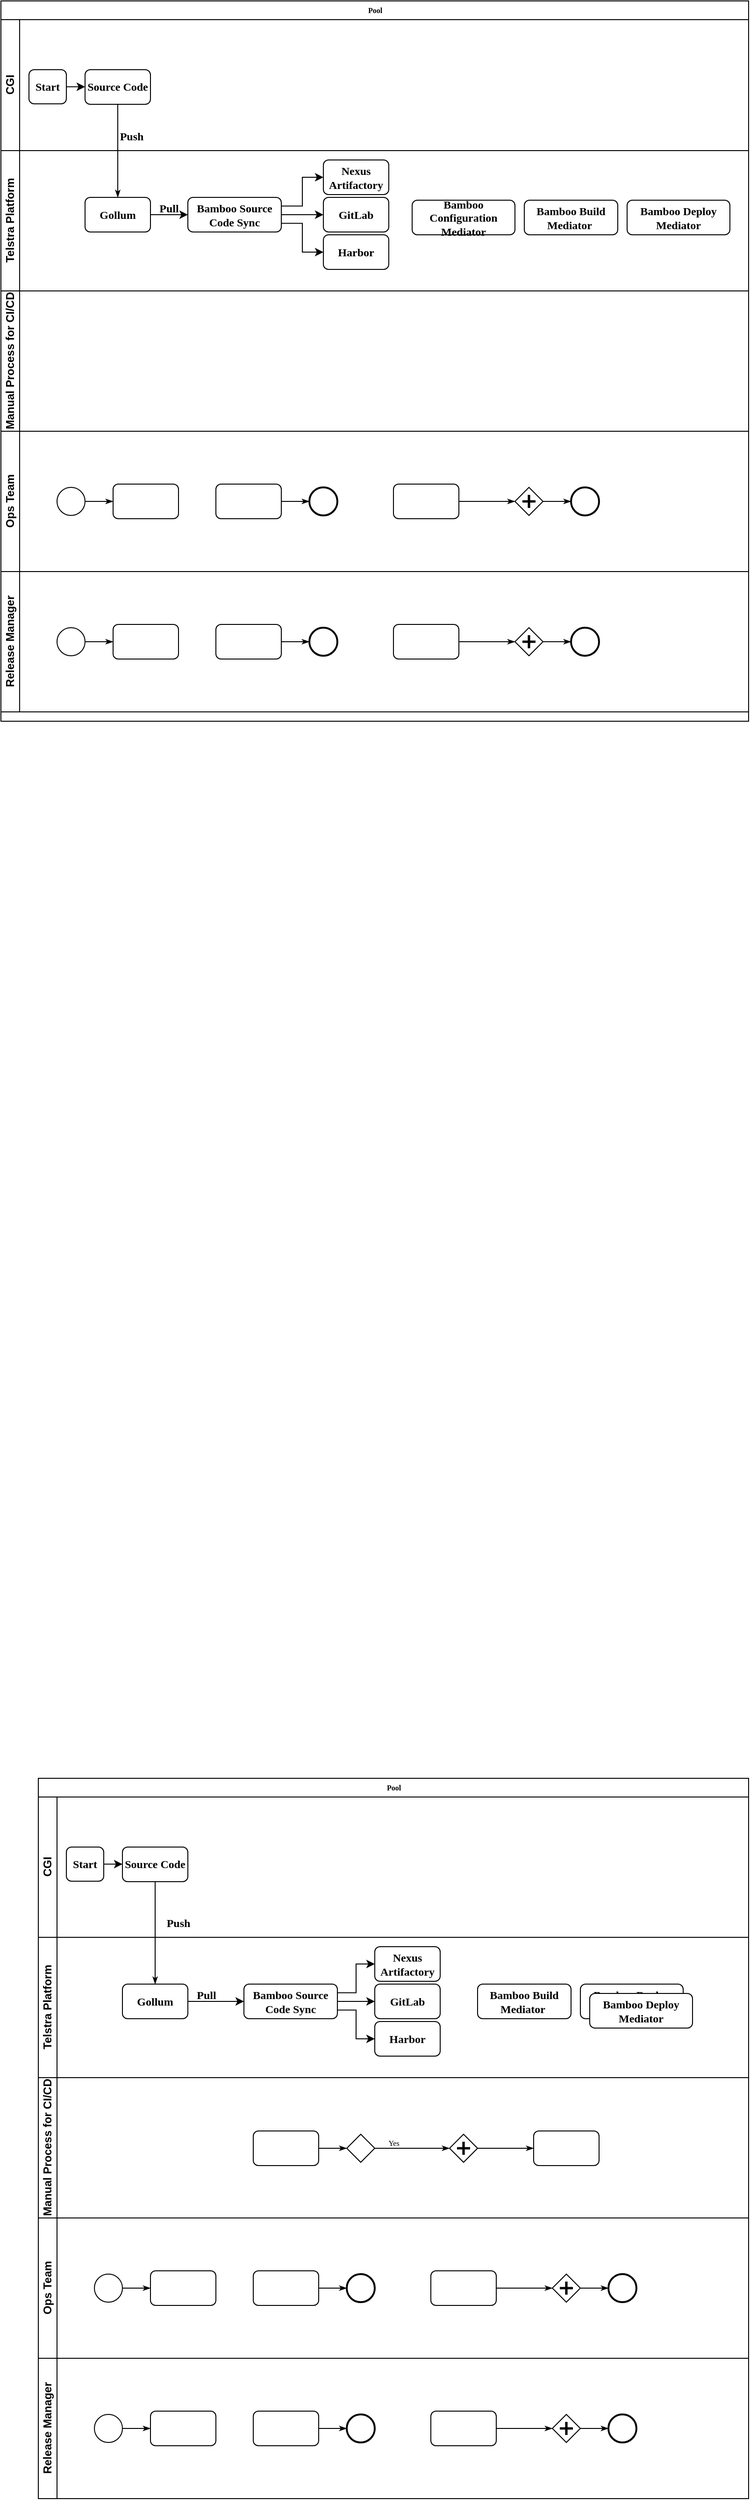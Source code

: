 <mxfile version="20.5.1" type="github">
  <diagram id="tWKk6uHT_sZjGpwcs3K3" name="Page-1">
    <mxGraphModel dx="1038" dy="1671" grid="1" gridSize="10" guides="1" tooltips="1" connect="1" arrows="1" fold="1" page="1" pageScale="1" pageWidth="850" pageHeight="1100" math="0" shadow="0">
      <root>
        <mxCell id="0" />
        <mxCell id="1" parent="0" />
        <mxCell id="MmRJExA0JZD_ZuvjlugF-1" value="Pool" style="swimlane;html=1;childLayout=stackLayout;horizontal=1;startSize=20;horizontalStack=0;rounded=0;shadow=0;labelBackgroundColor=none;strokeWidth=1;fontFamily=Verdana;fontSize=8;align=center;" parent="1" vertex="1">
          <mxGeometry x="80" y="-30" width="800" height="770" as="geometry" />
        </mxCell>
        <mxCell id="MmRJExA0JZD_ZuvjlugF-2" value="CGI" style="swimlane;html=1;startSize=20;horizontal=0;" parent="MmRJExA0JZD_ZuvjlugF-1" vertex="1">
          <mxGeometry y="20" width="800" height="140" as="geometry" />
        </mxCell>
        <mxCell id="MmRJExA0JZD_ZuvjlugF-3" value="&lt;font style=&quot;font-size: 12px;&quot;&gt;&lt;b&gt;Source Code&lt;/b&gt;&lt;/font&gt;" style="rounded=1;whiteSpace=wrap;html=1;shadow=0;labelBackgroundColor=none;strokeWidth=1;fontFamily=Verdana;fontSize=8;align=center;" parent="MmRJExA0JZD_ZuvjlugF-2" vertex="1">
          <mxGeometry x="90" y="53.5" width="70" height="37" as="geometry" />
        </mxCell>
        <mxCell id="MmRJExA0JZD_ZuvjlugF-4" style="edgeStyle=orthogonalEdgeStyle;rounded=0;orthogonalLoop=1;jettySize=auto;html=1;exitX=1;exitY=0.5;exitDx=0;exitDy=0;entryX=0;entryY=0.5;entryDx=0;entryDy=0;fontFamily=Verdana;fontSize=12;" parent="MmRJExA0JZD_ZuvjlugF-2" source="MmRJExA0JZD_ZuvjlugF-5" target="MmRJExA0JZD_ZuvjlugF-3" edge="1">
          <mxGeometry relative="1" as="geometry" />
        </mxCell>
        <mxCell id="MmRJExA0JZD_ZuvjlugF-5" value="&lt;font face=&quot;Verdana&quot;&gt;&lt;b&gt;Start&lt;/b&gt;&lt;/font&gt;" style="rounded=1;whiteSpace=wrap;html=1;" parent="MmRJExA0JZD_ZuvjlugF-2" vertex="1">
          <mxGeometry x="30" y="53.5" width="40" height="36.5" as="geometry" />
        </mxCell>
        <mxCell id="MmRJExA0JZD_ZuvjlugF-6" value="&lt;b&gt;Push&lt;/b&gt;" style="text;html=1;strokeColor=none;fillColor=none;align=center;verticalAlign=middle;whiteSpace=wrap;rounded=0;fontFamily=Verdana;fontSize=12;" parent="MmRJExA0JZD_ZuvjlugF-2" vertex="1">
          <mxGeometry x="110" y="110" width="60" height="30" as="geometry" />
        </mxCell>
        <mxCell id="MmRJExA0JZD_ZuvjlugF-7" value="Telstra Platform" style="swimlane;html=1;startSize=20;horizontal=0;" parent="MmRJExA0JZD_ZuvjlugF-1" vertex="1">
          <mxGeometry y="160" width="800" height="150" as="geometry" />
        </mxCell>
        <mxCell id="MmRJExA0JZD_ZuvjlugF-8" style="edgeStyle=orthogonalEdgeStyle;rounded=0;orthogonalLoop=1;jettySize=auto;html=1;exitX=1;exitY=0.5;exitDx=0;exitDy=0;entryX=0;entryY=0.5;entryDx=0;entryDy=0;fontFamily=Verdana;fontSize=12;" parent="MmRJExA0JZD_ZuvjlugF-7" source="MmRJExA0JZD_ZuvjlugF-9" target="MmRJExA0JZD_ZuvjlugF-13" edge="1">
          <mxGeometry relative="1" as="geometry" />
        </mxCell>
        <mxCell id="MmRJExA0JZD_ZuvjlugF-9" value="&lt;font style=&quot;font-size: 12px;&quot;&gt;&lt;b&gt;Gollum&lt;/b&gt;&lt;/font&gt;" style="rounded=1;whiteSpace=wrap;html=1;shadow=0;labelBackgroundColor=none;strokeWidth=1;fontFamily=Verdana;fontSize=8;align=center;" parent="MmRJExA0JZD_ZuvjlugF-7" vertex="1">
          <mxGeometry x="90" y="50.0" width="70" height="37" as="geometry" />
        </mxCell>
        <mxCell id="MmRJExA0JZD_ZuvjlugF-10" style="edgeStyle=orthogonalEdgeStyle;rounded=0;orthogonalLoop=1;jettySize=auto;html=1;exitX=1;exitY=0.5;exitDx=0;exitDy=0;fontFamily=Verdana;fontSize=12;" parent="MmRJExA0JZD_ZuvjlugF-7" source="MmRJExA0JZD_ZuvjlugF-13" target="MmRJExA0JZD_ZuvjlugF-14" edge="1">
          <mxGeometry relative="1" as="geometry" />
        </mxCell>
        <mxCell id="MmRJExA0JZD_ZuvjlugF-11" style="edgeStyle=orthogonalEdgeStyle;rounded=0;orthogonalLoop=1;jettySize=auto;html=1;exitX=1;exitY=0.75;exitDx=0;exitDy=0;entryX=0;entryY=0.5;entryDx=0;entryDy=0;fontFamily=Verdana;fontSize=12;" parent="MmRJExA0JZD_ZuvjlugF-7" source="MmRJExA0JZD_ZuvjlugF-13" target="MmRJExA0JZD_ZuvjlugF-16" edge="1">
          <mxGeometry relative="1" as="geometry" />
        </mxCell>
        <mxCell id="MmRJExA0JZD_ZuvjlugF-12" style="edgeStyle=orthogonalEdgeStyle;rounded=0;orthogonalLoop=1;jettySize=auto;html=1;exitX=1;exitY=0.25;exitDx=0;exitDy=0;entryX=0;entryY=0.5;entryDx=0;entryDy=0;fontFamily=Verdana;fontSize=12;" parent="MmRJExA0JZD_ZuvjlugF-7" source="MmRJExA0JZD_ZuvjlugF-13" target="MmRJExA0JZD_ZuvjlugF-15" edge="1">
          <mxGeometry relative="1" as="geometry" />
        </mxCell>
        <mxCell id="MmRJExA0JZD_ZuvjlugF-13" value="&lt;font style=&quot;font-size: 12px;&quot;&gt;&lt;b&gt;Bamboo Source Code Sync&lt;/b&gt;&lt;/font&gt;" style="rounded=1;whiteSpace=wrap;html=1;shadow=0;labelBackgroundColor=none;strokeWidth=1;fontFamily=Verdana;fontSize=8;align=center;" parent="MmRJExA0JZD_ZuvjlugF-7" vertex="1">
          <mxGeometry x="200" y="50" width="100" height="37" as="geometry" />
        </mxCell>
        <mxCell id="MmRJExA0JZD_ZuvjlugF-14" value="&lt;font style=&quot;font-size: 12px;&quot;&gt;&lt;b&gt;GitLab&lt;/b&gt;&lt;/font&gt;" style="rounded=1;whiteSpace=wrap;html=1;shadow=0;labelBackgroundColor=none;strokeWidth=1;fontFamily=Verdana;fontSize=8;align=center;" parent="MmRJExA0JZD_ZuvjlugF-7" vertex="1">
          <mxGeometry x="345" y="50.0" width="70" height="37" as="geometry" />
        </mxCell>
        <mxCell id="MmRJExA0JZD_ZuvjlugF-15" value="&lt;font style=&quot;font-size: 12px;&quot;&gt;&lt;b&gt;Nexus Artifactory&lt;/b&gt;&lt;/font&gt;" style="rounded=1;whiteSpace=wrap;html=1;shadow=0;labelBackgroundColor=none;strokeWidth=1;fontFamily=Verdana;fontSize=8;align=center;" parent="MmRJExA0JZD_ZuvjlugF-7" vertex="1">
          <mxGeometry x="345" y="10.0" width="70" height="37" as="geometry" />
        </mxCell>
        <mxCell id="MmRJExA0JZD_ZuvjlugF-16" value="&lt;font style=&quot;font-size: 12px;&quot;&gt;&lt;b&gt;Harbor&lt;/b&gt;&lt;/font&gt;" style="rounded=1;whiteSpace=wrap;html=1;shadow=0;labelBackgroundColor=none;strokeWidth=1;fontFamily=Verdana;fontSize=8;align=center;" parent="MmRJExA0JZD_ZuvjlugF-7" vertex="1">
          <mxGeometry x="345" y="90.0" width="70" height="37" as="geometry" />
        </mxCell>
        <mxCell id="MmRJExA0JZD_ZuvjlugF-17" value="&lt;font style=&quot;font-size: 12px;&quot;&gt;&lt;b&gt;Bamboo Build Mediator&amp;nbsp;&lt;/b&gt;&lt;/font&gt;" style="rounded=1;whiteSpace=wrap;html=1;shadow=0;labelBackgroundColor=none;strokeWidth=1;fontFamily=Verdana;fontSize=8;align=center;" parent="MmRJExA0JZD_ZuvjlugF-7" vertex="1">
          <mxGeometry x="560" y="53" width="100" height="37" as="geometry" />
        </mxCell>
        <mxCell id="MmRJExA0JZD_ZuvjlugF-18" value="&lt;b&gt;Pull&lt;/b&gt;" style="text;html=1;strokeColor=none;fillColor=none;align=center;verticalAlign=middle;whiteSpace=wrap;rounded=0;fontFamily=Verdana;fontSize=12;" parent="MmRJExA0JZD_ZuvjlugF-7" vertex="1">
          <mxGeometry x="150" y="47" width="60" height="30" as="geometry" />
        </mxCell>
        <mxCell id="MmRJExA0JZD_ZuvjlugF-19" value="&lt;font style=&quot;font-size: 12px;&quot;&gt;&lt;b&gt;Bamboo Deploy Mediator&lt;/b&gt;&lt;/font&gt;" style="rounded=1;whiteSpace=wrap;html=1;shadow=0;labelBackgroundColor=none;strokeWidth=1;fontFamily=Verdana;fontSize=8;align=center;" parent="MmRJExA0JZD_ZuvjlugF-7" vertex="1">
          <mxGeometry x="670" y="53" width="110" height="37" as="geometry" />
        </mxCell>
        <mxCell id="MmRJExA0JZD_ZuvjlugF-53" value="&lt;font style=&quot;font-size: 12px;&quot;&gt;&lt;b&gt;Bamboo Configuration Mediator&lt;/b&gt;&lt;/font&gt;" style="rounded=1;whiteSpace=wrap;html=1;shadow=0;labelBackgroundColor=none;strokeWidth=1;fontFamily=Verdana;fontSize=8;align=center;" parent="MmRJExA0JZD_ZuvjlugF-7" vertex="1">
          <mxGeometry x="440" y="53" width="110" height="37" as="geometry" />
        </mxCell>
        <mxCell id="MmRJExA0JZD_ZuvjlugF-20" value="Manual Process for CI/CD" style="swimlane;html=1;startSize=20;horizontal=0;" parent="MmRJExA0JZD_ZuvjlugF-1" vertex="1">
          <mxGeometry y="310" width="800" height="150" as="geometry" />
        </mxCell>
        <mxCell id="MmRJExA0JZD_ZuvjlugF-28" style="edgeStyle=orthogonalEdgeStyle;rounded=0;html=1;labelBackgroundColor=none;startArrow=none;startFill=0;startSize=5;endArrow=classicThin;endFill=1;endSize=5;jettySize=auto;orthogonalLoop=1;strokeWidth=1;fontFamily=Verdana;fontSize=8" parent="MmRJExA0JZD_ZuvjlugF-1" source="MmRJExA0JZD_ZuvjlugF-3" target="MmRJExA0JZD_ZuvjlugF-9" edge="1">
          <mxGeometry relative="1" as="geometry" />
        </mxCell>
        <mxCell id="MmRJExA0JZD_ZuvjlugF-29" value="Ops Team" style="swimlane;html=1;startSize=20;horizontal=0;" parent="MmRJExA0JZD_ZuvjlugF-1" vertex="1">
          <mxGeometry y="460" width="800" height="150" as="geometry" />
        </mxCell>
        <mxCell id="MmRJExA0JZD_ZuvjlugF-30" style="edgeStyle=orthogonalEdgeStyle;rounded=0;html=1;labelBackgroundColor=none;startArrow=none;startFill=0;startSize=5;endArrow=classicThin;endFill=1;endSize=5;jettySize=auto;orthogonalLoop=1;strokeWidth=1;fontFamily=Verdana;fontSize=8" parent="MmRJExA0JZD_ZuvjlugF-29" source="MmRJExA0JZD_ZuvjlugF-31" target="MmRJExA0JZD_ZuvjlugF-32" edge="1">
          <mxGeometry relative="1" as="geometry" />
        </mxCell>
        <mxCell id="MmRJExA0JZD_ZuvjlugF-31" value="" style="ellipse;whiteSpace=wrap;html=1;rounded=0;shadow=0;labelBackgroundColor=none;strokeWidth=1;fontFamily=Verdana;fontSize=8;align=center;" parent="MmRJExA0JZD_ZuvjlugF-29" vertex="1">
          <mxGeometry x="60" y="60" width="30" height="30" as="geometry" />
        </mxCell>
        <mxCell id="MmRJExA0JZD_ZuvjlugF-32" value="" style="rounded=1;whiteSpace=wrap;html=1;shadow=0;labelBackgroundColor=none;strokeWidth=1;fontFamily=Verdana;fontSize=8;align=center;" parent="MmRJExA0JZD_ZuvjlugF-29" vertex="1">
          <mxGeometry x="120" y="56.5" width="70" height="37" as="geometry" />
        </mxCell>
        <mxCell id="MmRJExA0JZD_ZuvjlugF-33" style="edgeStyle=orthogonalEdgeStyle;rounded=0;html=1;labelBackgroundColor=none;startArrow=none;startFill=0;startSize=5;endArrow=classicThin;endFill=1;endSize=5;jettySize=auto;orthogonalLoop=1;strokeWidth=1;fontFamily=Verdana;fontSize=8" parent="MmRJExA0JZD_ZuvjlugF-29" source="MmRJExA0JZD_ZuvjlugF-34" target="MmRJExA0JZD_ZuvjlugF-35" edge="1">
          <mxGeometry relative="1" as="geometry" />
        </mxCell>
        <mxCell id="MmRJExA0JZD_ZuvjlugF-34" value="" style="rounded=1;whiteSpace=wrap;html=1;shadow=0;labelBackgroundColor=none;strokeWidth=1;fontFamily=Verdana;fontSize=8;align=center;" parent="MmRJExA0JZD_ZuvjlugF-29" vertex="1">
          <mxGeometry x="230" y="56.5" width="70" height="37" as="geometry" />
        </mxCell>
        <mxCell id="MmRJExA0JZD_ZuvjlugF-35" value="" style="ellipse;whiteSpace=wrap;html=1;rounded=0;shadow=0;labelBackgroundColor=none;strokeWidth=2;fontFamily=Verdana;fontSize=8;align=center;" parent="MmRJExA0JZD_ZuvjlugF-29" vertex="1">
          <mxGeometry x="330" y="60" width="30" height="30" as="geometry" />
        </mxCell>
        <mxCell id="MmRJExA0JZD_ZuvjlugF-36" style="edgeStyle=orthogonalEdgeStyle;rounded=0;html=1;entryX=0;entryY=0.5;labelBackgroundColor=none;startArrow=none;startFill=0;startSize=5;endArrow=classicThin;endFill=1;endSize=5;jettySize=auto;orthogonalLoop=1;strokeWidth=1;fontFamily=Verdana;fontSize=8" parent="MmRJExA0JZD_ZuvjlugF-29" source="MmRJExA0JZD_ZuvjlugF-37" target="MmRJExA0JZD_ZuvjlugF-39" edge="1">
          <mxGeometry relative="1" as="geometry" />
        </mxCell>
        <mxCell id="MmRJExA0JZD_ZuvjlugF-37" value="" style="rounded=1;whiteSpace=wrap;html=1;shadow=0;labelBackgroundColor=none;strokeWidth=1;fontFamily=Verdana;fontSize=8;align=center;" parent="MmRJExA0JZD_ZuvjlugF-29" vertex="1">
          <mxGeometry x="420" y="56.5" width="70" height="37" as="geometry" />
        </mxCell>
        <mxCell id="MmRJExA0JZD_ZuvjlugF-38" style="edgeStyle=orthogonalEdgeStyle;rounded=0;html=1;labelBackgroundColor=none;startArrow=none;startFill=0;startSize=5;endArrow=classicThin;endFill=1;endSize=5;jettySize=auto;orthogonalLoop=1;strokeWidth=1;fontFamily=Verdana;fontSize=8" parent="MmRJExA0JZD_ZuvjlugF-29" source="MmRJExA0JZD_ZuvjlugF-39" target="MmRJExA0JZD_ZuvjlugF-40" edge="1">
          <mxGeometry relative="1" as="geometry" />
        </mxCell>
        <mxCell id="MmRJExA0JZD_ZuvjlugF-39" value="" style="shape=mxgraph.bpmn.shape;html=1;verticalLabelPosition=bottom;labelBackgroundColor=#ffffff;verticalAlign=top;perimeter=rhombusPerimeter;background=gateway;outline=none;symbol=parallelGw;rounded=1;shadow=0;strokeWidth=1;fontFamily=Verdana;fontSize=8;align=center;" parent="MmRJExA0JZD_ZuvjlugF-29" vertex="1">
          <mxGeometry x="550" y="60" width="30" height="30" as="geometry" />
        </mxCell>
        <mxCell id="MmRJExA0JZD_ZuvjlugF-40" value="" style="ellipse;whiteSpace=wrap;html=1;rounded=0;shadow=0;labelBackgroundColor=none;strokeWidth=2;fontFamily=Verdana;fontSize=8;align=center;" parent="MmRJExA0JZD_ZuvjlugF-29" vertex="1">
          <mxGeometry x="610" y="60" width="30" height="30" as="geometry" />
        </mxCell>
        <mxCell id="MmRJExA0JZD_ZuvjlugF-41" value="Release Manager" style="swimlane;html=1;startSize=20;horizontal=0;" parent="MmRJExA0JZD_ZuvjlugF-1" vertex="1">
          <mxGeometry y="610" width="800" height="150" as="geometry" />
        </mxCell>
        <mxCell id="MmRJExA0JZD_ZuvjlugF-42" style="edgeStyle=orthogonalEdgeStyle;rounded=0;html=1;labelBackgroundColor=none;startArrow=none;startFill=0;startSize=5;endArrow=classicThin;endFill=1;endSize=5;jettySize=auto;orthogonalLoop=1;strokeWidth=1;fontFamily=Verdana;fontSize=8" parent="MmRJExA0JZD_ZuvjlugF-41" source="MmRJExA0JZD_ZuvjlugF-43" target="MmRJExA0JZD_ZuvjlugF-44" edge="1">
          <mxGeometry relative="1" as="geometry" />
        </mxCell>
        <mxCell id="MmRJExA0JZD_ZuvjlugF-43" value="" style="ellipse;whiteSpace=wrap;html=1;rounded=0;shadow=0;labelBackgroundColor=none;strokeWidth=1;fontFamily=Verdana;fontSize=8;align=center;" parent="MmRJExA0JZD_ZuvjlugF-41" vertex="1">
          <mxGeometry x="60" y="60" width="30" height="30" as="geometry" />
        </mxCell>
        <mxCell id="MmRJExA0JZD_ZuvjlugF-44" value="" style="rounded=1;whiteSpace=wrap;html=1;shadow=0;labelBackgroundColor=none;strokeWidth=1;fontFamily=Verdana;fontSize=8;align=center;" parent="MmRJExA0JZD_ZuvjlugF-41" vertex="1">
          <mxGeometry x="120" y="56.5" width="70" height="37" as="geometry" />
        </mxCell>
        <mxCell id="MmRJExA0JZD_ZuvjlugF-45" style="edgeStyle=orthogonalEdgeStyle;rounded=0;html=1;labelBackgroundColor=none;startArrow=none;startFill=0;startSize=5;endArrow=classicThin;endFill=1;endSize=5;jettySize=auto;orthogonalLoop=1;strokeWidth=1;fontFamily=Verdana;fontSize=8" parent="MmRJExA0JZD_ZuvjlugF-41" source="MmRJExA0JZD_ZuvjlugF-46" target="MmRJExA0JZD_ZuvjlugF-47" edge="1">
          <mxGeometry relative="1" as="geometry" />
        </mxCell>
        <mxCell id="MmRJExA0JZD_ZuvjlugF-46" value="" style="rounded=1;whiteSpace=wrap;html=1;shadow=0;labelBackgroundColor=none;strokeWidth=1;fontFamily=Verdana;fontSize=8;align=center;" parent="MmRJExA0JZD_ZuvjlugF-41" vertex="1">
          <mxGeometry x="230" y="56.5" width="70" height="37" as="geometry" />
        </mxCell>
        <mxCell id="MmRJExA0JZD_ZuvjlugF-47" value="" style="ellipse;whiteSpace=wrap;html=1;rounded=0;shadow=0;labelBackgroundColor=none;strokeWidth=2;fontFamily=Verdana;fontSize=8;align=center;" parent="MmRJExA0JZD_ZuvjlugF-41" vertex="1">
          <mxGeometry x="330" y="60" width="30" height="30" as="geometry" />
        </mxCell>
        <mxCell id="MmRJExA0JZD_ZuvjlugF-48" style="edgeStyle=orthogonalEdgeStyle;rounded=0;html=1;entryX=0;entryY=0.5;labelBackgroundColor=none;startArrow=none;startFill=0;startSize=5;endArrow=classicThin;endFill=1;endSize=5;jettySize=auto;orthogonalLoop=1;strokeWidth=1;fontFamily=Verdana;fontSize=8" parent="MmRJExA0JZD_ZuvjlugF-41" source="MmRJExA0JZD_ZuvjlugF-49" target="MmRJExA0JZD_ZuvjlugF-51" edge="1">
          <mxGeometry relative="1" as="geometry" />
        </mxCell>
        <mxCell id="MmRJExA0JZD_ZuvjlugF-49" value="" style="rounded=1;whiteSpace=wrap;html=1;shadow=0;labelBackgroundColor=none;strokeWidth=1;fontFamily=Verdana;fontSize=8;align=center;" parent="MmRJExA0JZD_ZuvjlugF-41" vertex="1">
          <mxGeometry x="420" y="56.5" width="70" height="37" as="geometry" />
        </mxCell>
        <mxCell id="MmRJExA0JZD_ZuvjlugF-50" style="edgeStyle=orthogonalEdgeStyle;rounded=0;html=1;labelBackgroundColor=none;startArrow=none;startFill=0;startSize=5;endArrow=classicThin;endFill=1;endSize=5;jettySize=auto;orthogonalLoop=1;strokeWidth=1;fontFamily=Verdana;fontSize=8" parent="MmRJExA0JZD_ZuvjlugF-41" source="MmRJExA0JZD_ZuvjlugF-51" target="MmRJExA0JZD_ZuvjlugF-52" edge="1">
          <mxGeometry relative="1" as="geometry" />
        </mxCell>
        <mxCell id="MmRJExA0JZD_ZuvjlugF-51" value="" style="shape=mxgraph.bpmn.shape;html=1;verticalLabelPosition=bottom;labelBackgroundColor=#ffffff;verticalAlign=top;perimeter=rhombusPerimeter;background=gateway;outline=none;symbol=parallelGw;rounded=1;shadow=0;strokeWidth=1;fontFamily=Verdana;fontSize=8;align=center;" parent="MmRJExA0JZD_ZuvjlugF-41" vertex="1">
          <mxGeometry x="550" y="60" width="30" height="30" as="geometry" />
        </mxCell>
        <mxCell id="MmRJExA0JZD_ZuvjlugF-52" value="" style="ellipse;whiteSpace=wrap;html=1;rounded=0;shadow=0;labelBackgroundColor=none;strokeWidth=2;fontFamily=Verdana;fontSize=8;align=center;" parent="MmRJExA0JZD_ZuvjlugF-41" vertex="1">
          <mxGeometry x="610" y="60" width="30" height="30" as="geometry" />
        </mxCell>
        <mxCell id="lSX5tmDh1wUHEcbnx8xC-32" value="Pool" style="swimlane;html=1;childLayout=stackLayout;horizontal=1;startSize=20;horizontalStack=0;rounded=0;shadow=0;labelBackgroundColor=none;strokeWidth=1;fontFamily=Verdana;fontSize=8;align=center;" vertex="1" parent="1">
          <mxGeometry x="120" y="1870" width="760" height="770" as="geometry" />
        </mxCell>
        <mxCell id="lSX5tmDh1wUHEcbnx8xC-33" value="CGI" style="swimlane;html=1;startSize=20;horizontal=0;" vertex="1" parent="lSX5tmDh1wUHEcbnx8xC-32">
          <mxGeometry y="20" width="760" height="150" as="geometry" />
        </mxCell>
        <mxCell id="lSX5tmDh1wUHEcbnx8xC-34" value="&lt;font style=&quot;font-size: 12px;&quot;&gt;&lt;b&gt;Source Code&lt;/b&gt;&lt;/font&gt;" style="rounded=1;whiteSpace=wrap;html=1;shadow=0;labelBackgroundColor=none;strokeWidth=1;fontFamily=Verdana;fontSize=8;align=center;" vertex="1" parent="lSX5tmDh1wUHEcbnx8xC-33">
          <mxGeometry x="90" y="53.5" width="70" height="37" as="geometry" />
        </mxCell>
        <mxCell id="lSX5tmDh1wUHEcbnx8xC-35" style="edgeStyle=orthogonalEdgeStyle;rounded=0;orthogonalLoop=1;jettySize=auto;html=1;exitX=1;exitY=0.5;exitDx=0;exitDy=0;entryX=0;entryY=0.5;entryDx=0;entryDy=0;fontFamily=Verdana;fontSize=12;" edge="1" parent="lSX5tmDh1wUHEcbnx8xC-33" source="lSX5tmDh1wUHEcbnx8xC-36" target="lSX5tmDh1wUHEcbnx8xC-34">
          <mxGeometry relative="1" as="geometry" />
        </mxCell>
        <mxCell id="lSX5tmDh1wUHEcbnx8xC-36" value="&lt;font face=&quot;Verdana&quot;&gt;&lt;b&gt;Start&lt;/b&gt;&lt;/font&gt;" style="rounded=1;whiteSpace=wrap;html=1;" vertex="1" parent="lSX5tmDh1wUHEcbnx8xC-33">
          <mxGeometry x="30" y="53.5" width="40" height="36.5" as="geometry" />
        </mxCell>
        <mxCell id="lSX5tmDh1wUHEcbnx8xC-37" value="&lt;b&gt;Push&lt;/b&gt;" style="text;html=1;strokeColor=none;fillColor=none;align=center;verticalAlign=middle;whiteSpace=wrap;rounded=0;fontFamily=Verdana;fontSize=12;" vertex="1" parent="lSX5tmDh1wUHEcbnx8xC-33">
          <mxGeometry x="120" y="120" width="60" height="30" as="geometry" />
        </mxCell>
        <mxCell id="lSX5tmDh1wUHEcbnx8xC-38" value="Telstra Platform" style="swimlane;html=1;startSize=20;horizontal=0;" vertex="1" parent="lSX5tmDh1wUHEcbnx8xC-32">
          <mxGeometry y="170" width="760" height="150" as="geometry" />
        </mxCell>
        <mxCell id="lSX5tmDh1wUHEcbnx8xC-39" style="edgeStyle=orthogonalEdgeStyle;rounded=0;orthogonalLoop=1;jettySize=auto;html=1;exitX=1;exitY=0.5;exitDx=0;exitDy=0;entryX=0;entryY=0.5;entryDx=0;entryDy=0;fontFamily=Verdana;fontSize=12;" edge="1" parent="lSX5tmDh1wUHEcbnx8xC-38" source="lSX5tmDh1wUHEcbnx8xC-40" target="lSX5tmDh1wUHEcbnx8xC-44">
          <mxGeometry relative="1" as="geometry" />
        </mxCell>
        <mxCell id="lSX5tmDh1wUHEcbnx8xC-40" value="&lt;font style=&quot;font-size: 12px;&quot;&gt;&lt;b&gt;Gollum&lt;/b&gt;&lt;/font&gt;" style="rounded=1;whiteSpace=wrap;html=1;shadow=0;labelBackgroundColor=none;strokeWidth=1;fontFamily=Verdana;fontSize=8;align=center;" vertex="1" parent="lSX5tmDh1wUHEcbnx8xC-38">
          <mxGeometry x="90" y="50.0" width="70" height="37" as="geometry" />
        </mxCell>
        <mxCell id="lSX5tmDh1wUHEcbnx8xC-41" style="edgeStyle=orthogonalEdgeStyle;rounded=0;orthogonalLoop=1;jettySize=auto;html=1;exitX=1;exitY=0.5;exitDx=0;exitDy=0;fontFamily=Verdana;fontSize=12;" edge="1" parent="lSX5tmDh1wUHEcbnx8xC-38" source="lSX5tmDh1wUHEcbnx8xC-44" target="lSX5tmDh1wUHEcbnx8xC-45">
          <mxGeometry relative="1" as="geometry" />
        </mxCell>
        <mxCell id="lSX5tmDh1wUHEcbnx8xC-42" style="edgeStyle=orthogonalEdgeStyle;rounded=0;orthogonalLoop=1;jettySize=auto;html=1;exitX=1;exitY=0.75;exitDx=0;exitDy=0;entryX=0;entryY=0.5;entryDx=0;entryDy=0;fontFamily=Verdana;fontSize=12;" edge="1" parent="lSX5tmDh1wUHEcbnx8xC-38" source="lSX5tmDh1wUHEcbnx8xC-44" target="lSX5tmDh1wUHEcbnx8xC-47">
          <mxGeometry relative="1" as="geometry" />
        </mxCell>
        <mxCell id="lSX5tmDh1wUHEcbnx8xC-43" style="edgeStyle=orthogonalEdgeStyle;rounded=0;orthogonalLoop=1;jettySize=auto;html=1;exitX=1;exitY=0.25;exitDx=0;exitDy=0;entryX=0;entryY=0.5;entryDx=0;entryDy=0;fontFamily=Verdana;fontSize=12;" edge="1" parent="lSX5tmDh1wUHEcbnx8xC-38" source="lSX5tmDh1wUHEcbnx8xC-44" target="lSX5tmDh1wUHEcbnx8xC-46">
          <mxGeometry relative="1" as="geometry" />
        </mxCell>
        <mxCell id="lSX5tmDh1wUHEcbnx8xC-44" value="&lt;font style=&quot;font-size: 12px;&quot;&gt;&lt;b&gt;Bamboo Source Code Sync&lt;/b&gt;&lt;/font&gt;" style="rounded=1;whiteSpace=wrap;html=1;shadow=0;labelBackgroundColor=none;strokeWidth=1;fontFamily=Verdana;fontSize=8;align=center;" vertex="1" parent="lSX5tmDh1wUHEcbnx8xC-38">
          <mxGeometry x="220" y="50" width="100" height="37" as="geometry" />
        </mxCell>
        <mxCell id="lSX5tmDh1wUHEcbnx8xC-45" value="&lt;font style=&quot;font-size: 12px;&quot;&gt;&lt;b&gt;GitLab&lt;/b&gt;&lt;/font&gt;" style="rounded=1;whiteSpace=wrap;html=1;shadow=0;labelBackgroundColor=none;strokeWidth=1;fontFamily=Verdana;fontSize=8;align=center;" vertex="1" parent="lSX5tmDh1wUHEcbnx8xC-38">
          <mxGeometry x="360" y="50.0" width="70" height="37" as="geometry" />
        </mxCell>
        <mxCell id="lSX5tmDh1wUHEcbnx8xC-46" value="&lt;font style=&quot;font-size: 12px;&quot;&gt;&lt;b&gt;Nexus Artifactory&lt;/b&gt;&lt;/font&gt;" style="rounded=1;whiteSpace=wrap;html=1;shadow=0;labelBackgroundColor=none;strokeWidth=1;fontFamily=Verdana;fontSize=8;align=center;" vertex="1" parent="lSX5tmDh1wUHEcbnx8xC-38">
          <mxGeometry x="360" y="10.0" width="70" height="37" as="geometry" />
        </mxCell>
        <mxCell id="lSX5tmDh1wUHEcbnx8xC-47" value="&lt;font style=&quot;font-size: 12px;&quot;&gt;&lt;b&gt;Harbor&lt;/b&gt;&lt;/font&gt;" style="rounded=1;whiteSpace=wrap;html=1;shadow=0;labelBackgroundColor=none;strokeWidth=1;fontFamily=Verdana;fontSize=8;align=center;" vertex="1" parent="lSX5tmDh1wUHEcbnx8xC-38">
          <mxGeometry x="360" y="90.0" width="70" height="37" as="geometry" />
        </mxCell>
        <mxCell id="lSX5tmDh1wUHEcbnx8xC-48" value="&lt;font style=&quot;font-size: 12px;&quot;&gt;&lt;b&gt;Bamboo Build Mediator&amp;nbsp;&lt;/b&gt;&lt;/font&gt;" style="rounded=1;whiteSpace=wrap;html=1;shadow=0;labelBackgroundColor=none;strokeWidth=1;fontFamily=Verdana;fontSize=8;align=center;" vertex="1" parent="lSX5tmDh1wUHEcbnx8xC-38">
          <mxGeometry x="470" y="50" width="100" height="37" as="geometry" />
        </mxCell>
        <mxCell id="lSX5tmDh1wUHEcbnx8xC-49" value="&lt;b&gt;Pull&lt;/b&gt;" style="text;html=1;strokeColor=none;fillColor=none;align=center;verticalAlign=middle;whiteSpace=wrap;rounded=0;fontFamily=Verdana;fontSize=12;" vertex="1" parent="lSX5tmDh1wUHEcbnx8xC-38">
          <mxGeometry x="150" y="47" width="60" height="30" as="geometry" />
        </mxCell>
        <mxCell id="lSX5tmDh1wUHEcbnx8xC-50" value="&lt;font style=&quot;font-size: 12px;&quot;&gt;&lt;b&gt;Bamboo Deploy Mediator&lt;/b&gt;&lt;/font&gt;" style="rounded=1;whiteSpace=wrap;html=1;shadow=0;labelBackgroundColor=none;strokeWidth=1;fontFamily=Verdana;fontSize=8;align=center;" vertex="1" parent="lSX5tmDh1wUHEcbnx8xC-38">
          <mxGeometry x="580" y="50" width="110" height="37" as="geometry" />
        </mxCell>
        <mxCell id="lSX5tmDh1wUHEcbnx8xC-51" value="&lt;font style=&quot;font-size: 12px;&quot;&gt;&lt;b&gt;Bamboo Deploy Mediator&lt;/b&gt;&lt;/font&gt;" style="rounded=1;whiteSpace=wrap;html=1;shadow=0;labelBackgroundColor=none;strokeWidth=1;fontFamily=Verdana;fontSize=8;align=center;" vertex="1" parent="lSX5tmDh1wUHEcbnx8xC-38">
          <mxGeometry x="590" y="60" width="110" height="37" as="geometry" />
        </mxCell>
        <mxCell id="lSX5tmDh1wUHEcbnx8xC-52" value="Manual Process for CI/CD" style="swimlane;html=1;startSize=20;horizontal=0;" vertex="1" parent="lSX5tmDh1wUHEcbnx8xC-32">
          <mxGeometry y="320" width="760" height="150" as="geometry" />
        </mxCell>
        <mxCell id="lSX5tmDh1wUHEcbnx8xC-53" style="edgeStyle=orthogonalEdgeStyle;rounded=0;html=1;labelBackgroundColor=none;startArrow=none;startFill=0;startSize=5;endArrow=classicThin;endFill=1;endSize=5;jettySize=auto;orthogonalLoop=1;strokeWidth=1;fontFamily=Verdana;fontSize=8;" edge="1" parent="lSX5tmDh1wUHEcbnx8xC-52" source="lSX5tmDh1wUHEcbnx8xC-54" target="lSX5tmDh1wUHEcbnx8xC-56">
          <mxGeometry relative="1" as="geometry" />
        </mxCell>
        <mxCell id="lSX5tmDh1wUHEcbnx8xC-54" value="" style="rounded=1;whiteSpace=wrap;html=1;shadow=0;labelBackgroundColor=none;strokeWidth=1;fontFamily=Verdana;fontSize=8;align=center;" vertex="1" parent="lSX5tmDh1wUHEcbnx8xC-52">
          <mxGeometry x="230" y="57.0" width="70" height="37" as="geometry" />
        </mxCell>
        <mxCell id="lSX5tmDh1wUHEcbnx8xC-55" value="Yes" style="edgeStyle=orthogonalEdgeStyle;rounded=0;html=1;entryX=0;entryY=0.5;labelBackgroundColor=none;startArrow=none;startFill=0;startSize=5;endArrow=classicThin;endFill=1;endSize=5;jettySize=auto;orthogonalLoop=1;strokeWidth=1;fontFamily=Verdana;fontSize=8" edge="1" parent="lSX5tmDh1wUHEcbnx8xC-52" source="lSX5tmDh1wUHEcbnx8xC-56" target="lSX5tmDh1wUHEcbnx8xC-58">
          <mxGeometry x="-0.501" y="6" relative="1" as="geometry">
            <mxPoint as="offset" />
          </mxGeometry>
        </mxCell>
        <mxCell id="lSX5tmDh1wUHEcbnx8xC-56" value="" style="strokeWidth=1;html=1;shape=mxgraph.flowchart.decision;whiteSpace=wrap;rounded=1;shadow=0;labelBackgroundColor=none;fontFamily=Verdana;fontSize=8;align=center;" vertex="1" parent="lSX5tmDh1wUHEcbnx8xC-52">
          <mxGeometry x="330" y="60.5" width="30" height="30" as="geometry" />
        </mxCell>
        <mxCell id="lSX5tmDh1wUHEcbnx8xC-57" style="edgeStyle=orthogonalEdgeStyle;rounded=0;html=1;labelBackgroundColor=none;startArrow=none;startFill=0;startSize=5;endArrow=classicThin;endFill=1;endSize=5;jettySize=auto;orthogonalLoop=1;strokeColor=#000000;strokeWidth=1;fontFamily=Verdana;fontSize=8;fontColor=#000000;" edge="1" parent="lSX5tmDh1wUHEcbnx8xC-52" source="lSX5tmDh1wUHEcbnx8xC-58" target="lSX5tmDh1wUHEcbnx8xC-59">
          <mxGeometry relative="1" as="geometry" />
        </mxCell>
        <mxCell id="lSX5tmDh1wUHEcbnx8xC-58" value="" style="shape=mxgraph.bpmn.shape;html=1;verticalLabelPosition=bottom;labelBackgroundColor=#ffffff;verticalAlign=top;perimeter=rhombusPerimeter;background=gateway;outline=none;symbol=parallelGw;rounded=1;shadow=0;strokeWidth=1;fontFamily=Verdana;fontSize=8;align=center;" vertex="1" parent="lSX5tmDh1wUHEcbnx8xC-52">
          <mxGeometry x="440" y="60.5" width="30" height="30" as="geometry" />
        </mxCell>
        <mxCell id="lSX5tmDh1wUHEcbnx8xC-59" value="" style="rounded=1;whiteSpace=wrap;html=1;shadow=0;labelBackgroundColor=none;strokeWidth=1;fontFamily=Verdana;fontSize=8;align=center;" vertex="1" parent="lSX5tmDh1wUHEcbnx8xC-52">
          <mxGeometry x="530" y="57" width="70" height="37" as="geometry" />
        </mxCell>
        <mxCell id="lSX5tmDh1wUHEcbnx8xC-60" style="edgeStyle=orthogonalEdgeStyle;rounded=0;html=1;labelBackgroundColor=none;startArrow=none;startFill=0;startSize=5;endArrow=classicThin;endFill=1;endSize=5;jettySize=auto;orthogonalLoop=1;strokeWidth=1;fontFamily=Verdana;fontSize=8" edge="1" parent="lSX5tmDh1wUHEcbnx8xC-32" source="lSX5tmDh1wUHEcbnx8xC-34" target="lSX5tmDh1wUHEcbnx8xC-40">
          <mxGeometry relative="1" as="geometry" />
        </mxCell>
        <mxCell id="lSX5tmDh1wUHEcbnx8xC-61" value="Ops Team" style="swimlane;html=1;startSize=20;horizontal=0;" vertex="1" parent="lSX5tmDh1wUHEcbnx8xC-32">
          <mxGeometry y="470" width="760" height="150" as="geometry" />
        </mxCell>
        <mxCell id="lSX5tmDh1wUHEcbnx8xC-62" style="edgeStyle=orthogonalEdgeStyle;rounded=0;html=1;labelBackgroundColor=none;startArrow=none;startFill=0;startSize=5;endArrow=classicThin;endFill=1;endSize=5;jettySize=auto;orthogonalLoop=1;strokeWidth=1;fontFamily=Verdana;fontSize=8" edge="1" parent="lSX5tmDh1wUHEcbnx8xC-61" source="lSX5tmDh1wUHEcbnx8xC-63" target="lSX5tmDh1wUHEcbnx8xC-64">
          <mxGeometry relative="1" as="geometry" />
        </mxCell>
        <mxCell id="lSX5tmDh1wUHEcbnx8xC-63" value="" style="ellipse;whiteSpace=wrap;html=1;rounded=0;shadow=0;labelBackgroundColor=none;strokeWidth=1;fontFamily=Verdana;fontSize=8;align=center;" vertex="1" parent="lSX5tmDh1wUHEcbnx8xC-61">
          <mxGeometry x="60" y="60" width="30" height="30" as="geometry" />
        </mxCell>
        <mxCell id="lSX5tmDh1wUHEcbnx8xC-64" value="" style="rounded=1;whiteSpace=wrap;html=1;shadow=0;labelBackgroundColor=none;strokeWidth=1;fontFamily=Verdana;fontSize=8;align=center;" vertex="1" parent="lSX5tmDh1wUHEcbnx8xC-61">
          <mxGeometry x="120" y="56.5" width="70" height="37" as="geometry" />
        </mxCell>
        <mxCell id="lSX5tmDh1wUHEcbnx8xC-65" style="edgeStyle=orthogonalEdgeStyle;rounded=0;html=1;labelBackgroundColor=none;startArrow=none;startFill=0;startSize=5;endArrow=classicThin;endFill=1;endSize=5;jettySize=auto;orthogonalLoop=1;strokeWidth=1;fontFamily=Verdana;fontSize=8" edge="1" parent="lSX5tmDh1wUHEcbnx8xC-61" source="lSX5tmDh1wUHEcbnx8xC-66" target="lSX5tmDh1wUHEcbnx8xC-67">
          <mxGeometry relative="1" as="geometry" />
        </mxCell>
        <mxCell id="lSX5tmDh1wUHEcbnx8xC-66" value="" style="rounded=1;whiteSpace=wrap;html=1;shadow=0;labelBackgroundColor=none;strokeWidth=1;fontFamily=Verdana;fontSize=8;align=center;" vertex="1" parent="lSX5tmDh1wUHEcbnx8xC-61">
          <mxGeometry x="230" y="56.5" width="70" height="37" as="geometry" />
        </mxCell>
        <mxCell id="lSX5tmDh1wUHEcbnx8xC-67" value="" style="ellipse;whiteSpace=wrap;html=1;rounded=0;shadow=0;labelBackgroundColor=none;strokeWidth=2;fontFamily=Verdana;fontSize=8;align=center;" vertex="1" parent="lSX5tmDh1wUHEcbnx8xC-61">
          <mxGeometry x="330" y="60" width="30" height="30" as="geometry" />
        </mxCell>
        <mxCell id="lSX5tmDh1wUHEcbnx8xC-68" style="edgeStyle=orthogonalEdgeStyle;rounded=0;html=1;entryX=0;entryY=0.5;labelBackgroundColor=none;startArrow=none;startFill=0;startSize=5;endArrow=classicThin;endFill=1;endSize=5;jettySize=auto;orthogonalLoop=1;strokeWidth=1;fontFamily=Verdana;fontSize=8" edge="1" parent="lSX5tmDh1wUHEcbnx8xC-61" source="lSX5tmDh1wUHEcbnx8xC-69" target="lSX5tmDh1wUHEcbnx8xC-71">
          <mxGeometry relative="1" as="geometry" />
        </mxCell>
        <mxCell id="lSX5tmDh1wUHEcbnx8xC-69" value="" style="rounded=1;whiteSpace=wrap;html=1;shadow=0;labelBackgroundColor=none;strokeWidth=1;fontFamily=Verdana;fontSize=8;align=center;" vertex="1" parent="lSX5tmDh1wUHEcbnx8xC-61">
          <mxGeometry x="420" y="56.5" width="70" height="37" as="geometry" />
        </mxCell>
        <mxCell id="lSX5tmDh1wUHEcbnx8xC-70" style="edgeStyle=orthogonalEdgeStyle;rounded=0;html=1;labelBackgroundColor=none;startArrow=none;startFill=0;startSize=5;endArrow=classicThin;endFill=1;endSize=5;jettySize=auto;orthogonalLoop=1;strokeWidth=1;fontFamily=Verdana;fontSize=8" edge="1" parent="lSX5tmDh1wUHEcbnx8xC-61" source="lSX5tmDh1wUHEcbnx8xC-71" target="lSX5tmDh1wUHEcbnx8xC-72">
          <mxGeometry relative="1" as="geometry" />
        </mxCell>
        <mxCell id="lSX5tmDh1wUHEcbnx8xC-71" value="" style="shape=mxgraph.bpmn.shape;html=1;verticalLabelPosition=bottom;labelBackgroundColor=#ffffff;verticalAlign=top;perimeter=rhombusPerimeter;background=gateway;outline=none;symbol=parallelGw;rounded=1;shadow=0;strokeWidth=1;fontFamily=Verdana;fontSize=8;align=center;" vertex="1" parent="lSX5tmDh1wUHEcbnx8xC-61">
          <mxGeometry x="550" y="60" width="30" height="30" as="geometry" />
        </mxCell>
        <mxCell id="lSX5tmDh1wUHEcbnx8xC-72" value="" style="ellipse;whiteSpace=wrap;html=1;rounded=0;shadow=0;labelBackgroundColor=none;strokeWidth=2;fontFamily=Verdana;fontSize=8;align=center;" vertex="1" parent="lSX5tmDh1wUHEcbnx8xC-61">
          <mxGeometry x="610" y="60" width="30" height="30" as="geometry" />
        </mxCell>
        <mxCell id="lSX5tmDh1wUHEcbnx8xC-73" value="Release Manager" style="swimlane;html=1;startSize=20;horizontal=0;" vertex="1" parent="lSX5tmDh1wUHEcbnx8xC-32">
          <mxGeometry y="620" width="760" height="150" as="geometry" />
        </mxCell>
        <mxCell id="lSX5tmDh1wUHEcbnx8xC-74" style="edgeStyle=orthogonalEdgeStyle;rounded=0;html=1;labelBackgroundColor=none;startArrow=none;startFill=0;startSize=5;endArrow=classicThin;endFill=1;endSize=5;jettySize=auto;orthogonalLoop=1;strokeWidth=1;fontFamily=Verdana;fontSize=8" edge="1" parent="lSX5tmDh1wUHEcbnx8xC-73" source="lSX5tmDh1wUHEcbnx8xC-75" target="lSX5tmDh1wUHEcbnx8xC-76">
          <mxGeometry relative="1" as="geometry" />
        </mxCell>
        <mxCell id="lSX5tmDh1wUHEcbnx8xC-75" value="" style="ellipse;whiteSpace=wrap;html=1;rounded=0;shadow=0;labelBackgroundColor=none;strokeWidth=1;fontFamily=Verdana;fontSize=8;align=center;" vertex="1" parent="lSX5tmDh1wUHEcbnx8xC-73">
          <mxGeometry x="60" y="60" width="30" height="30" as="geometry" />
        </mxCell>
        <mxCell id="lSX5tmDh1wUHEcbnx8xC-76" value="" style="rounded=1;whiteSpace=wrap;html=1;shadow=0;labelBackgroundColor=none;strokeWidth=1;fontFamily=Verdana;fontSize=8;align=center;" vertex="1" parent="lSX5tmDh1wUHEcbnx8xC-73">
          <mxGeometry x="120" y="56.5" width="70" height="37" as="geometry" />
        </mxCell>
        <mxCell id="lSX5tmDh1wUHEcbnx8xC-77" style="edgeStyle=orthogonalEdgeStyle;rounded=0;html=1;labelBackgroundColor=none;startArrow=none;startFill=0;startSize=5;endArrow=classicThin;endFill=1;endSize=5;jettySize=auto;orthogonalLoop=1;strokeWidth=1;fontFamily=Verdana;fontSize=8" edge="1" parent="lSX5tmDh1wUHEcbnx8xC-73" source="lSX5tmDh1wUHEcbnx8xC-78" target="lSX5tmDh1wUHEcbnx8xC-79">
          <mxGeometry relative="1" as="geometry" />
        </mxCell>
        <mxCell id="lSX5tmDh1wUHEcbnx8xC-78" value="" style="rounded=1;whiteSpace=wrap;html=1;shadow=0;labelBackgroundColor=none;strokeWidth=1;fontFamily=Verdana;fontSize=8;align=center;" vertex="1" parent="lSX5tmDh1wUHEcbnx8xC-73">
          <mxGeometry x="230" y="56.5" width="70" height="37" as="geometry" />
        </mxCell>
        <mxCell id="lSX5tmDh1wUHEcbnx8xC-79" value="" style="ellipse;whiteSpace=wrap;html=1;rounded=0;shadow=0;labelBackgroundColor=none;strokeWidth=2;fontFamily=Verdana;fontSize=8;align=center;" vertex="1" parent="lSX5tmDh1wUHEcbnx8xC-73">
          <mxGeometry x="330" y="60" width="30" height="30" as="geometry" />
        </mxCell>
        <mxCell id="lSX5tmDh1wUHEcbnx8xC-80" style="edgeStyle=orthogonalEdgeStyle;rounded=0;html=1;entryX=0;entryY=0.5;labelBackgroundColor=none;startArrow=none;startFill=0;startSize=5;endArrow=classicThin;endFill=1;endSize=5;jettySize=auto;orthogonalLoop=1;strokeWidth=1;fontFamily=Verdana;fontSize=8" edge="1" parent="lSX5tmDh1wUHEcbnx8xC-73" source="lSX5tmDh1wUHEcbnx8xC-81" target="lSX5tmDh1wUHEcbnx8xC-83">
          <mxGeometry relative="1" as="geometry" />
        </mxCell>
        <mxCell id="lSX5tmDh1wUHEcbnx8xC-81" value="" style="rounded=1;whiteSpace=wrap;html=1;shadow=0;labelBackgroundColor=none;strokeWidth=1;fontFamily=Verdana;fontSize=8;align=center;" vertex="1" parent="lSX5tmDh1wUHEcbnx8xC-73">
          <mxGeometry x="420" y="56.5" width="70" height="37" as="geometry" />
        </mxCell>
        <mxCell id="lSX5tmDh1wUHEcbnx8xC-82" style="edgeStyle=orthogonalEdgeStyle;rounded=0;html=1;labelBackgroundColor=none;startArrow=none;startFill=0;startSize=5;endArrow=classicThin;endFill=1;endSize=5;jettySize=auto;orthogonalLoop=1;strokeWidth=1;fontFamily=Verdana;fontSize=8" edge="1" parent="lSX5tmDh1wUHEcbnx8xC-73" source="lSX5tmDh1wUHEcbnx8xC-83" target="lSX5tmDh1wUHEcbnx8xC-84">
          <mxGeometry relative="1" as="geometry" />
        </mxCell>
        <mxCell id="lSX5tmDh1wUHEcbnx8xC-83" value="" style="shape=mxgraph.bpmn.shape;html=1;verticalLabelPosition=bottom;labelBackgroundColor=#ffffff;verticalAlign=top;perimeter=rhombusPerimeter;background=gateway;outline=none;symbol=parallelGw;rounded=1;shadow=0;strokeWidth=1;fontFamily=Verdana;fontSize=8;align=center;" vertex="1" parent="lSX5tmDh1wUHEcbnx8xC-73">
          <mxGeometry x="550" y="60" width="30" height="30" as="geometry" />
        </mxCell>
        <mxCell id="lSX5tmDh1wUHEcbnx8xC-84" value="" style="ellipse;whiteSpace=wrap;html=1;rounded=0;shadow=0;labelBackgroundColor=none;strokeWidth=2;fontFamily=Verdana;fontSize=8;align=center;" vertex="1" parent="lSX5tmDh1wUHEcbnx8xC-73">
          <mxGeometry x="610" y="60" width="30" height="30" as="geometry" />
        </mxCell>
      </root>
    </mxGraphModel>
  </diagram>
</mxfile>
